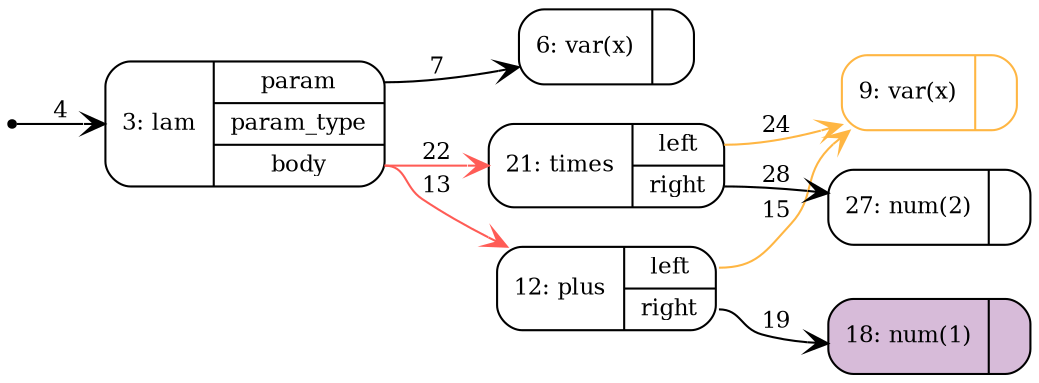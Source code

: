 digraph G {
   node [shape=Mrecord,fontsize=11,ranksep=0];
   edge [arrowhead=vee,fontsize=11,weight=2];
   rankdir = LR;
   {rank=min; n0 [shape=point]};
   n0 [label="{0: root|{<root> root}}",style=filled,fillcolor=black,color=black];
n3 [label="{3: lam|{<param> param|<param_type> param_type|<body> body}}",style=filled,fillcolor=white,color=black];
n6 [label="{6: var(x)|{}}",style=filled,fillcolor=white,color=black];
n9 [label="{9: var(x)|{}}",style=filled,fillcolor=white,color="#FFB643"];
n12 [label="{12: plus|{<left> left|<right> right}}",style=filled,fillcolor=white,color=black];
n18 [label="{18: num(1)|{}}",style=filled,fillcolor="#D7BBD9",color=black];
n21 [label="{21: times|{<left> left|<right> right}}",style=filled,fillcolor=white,color=black];
n27 [label="{27: num(2)|{}}",style=filled,fillcolor=white,color=black];
n21:right -> n27 [color=black,label="28",edgeURL="#",edgetooltip="id: 28\nsource: 21\nindex: Lang.Index.Exp_times_right\ntarget: 27",labeltooltip="id: 28\nsource: 21\nindex: Lang.Index.Exp_times_right\ntarget: 27"];
n21:left -> n9 [color="#FFB643",label="24",edgeURL="#",edgetooltip="id: 24\nsource: 21\nindex: Lang.Index.Exp_times_left\ntarget: 9",labeltooltip="id: 24\nsource: 21\nindex: Lang.Index.Exp_times_left\ntarget: 9"];
n3:body -> n21 [color="#FF5C56",label="22",edgeURL="#",edgetooltip="id: 22\nsource: 3\nindex: Lang.Index.Exp_lam_body\ntarget: 21",labeltooltip="id: 22\nsource: 3\nindex: Lang.Index.Exp_lam_body\ntarget: 21"];
n12:right -> n18 [color=black,label="19",edgeURL="#",edgetooltip="id: 19\nsource: 12\nindex: Lang.Index.Exp_plus_right\ntarget: 18",labeltooltip="id: 19\nsource: 12\nindex: Lang.Index.Exp_plus_right\ntarget: 18"];
n12:left -> n9 [color="#FFB643",label="15",edgeURL="#",edgetooltip="id: 15\nsource: 12\nindex: Lang.Index.Exp_plus_left\ntarget: 9",labeltooltip="id: 15\nsource: 12\nindex: Lang.Index.Exp_plus_left\ntarget: 9"];
n3:body -> n12 [color="#FF5C56",label="13",edgeURL="#",edgetooltip="id: 13\nsource: 3\nindex: Lang.Index.Exp_lam_body\ntarget: 12",labeltooltip="id: 13\nsource: 3\nindex: Lang.Index.Exp_lam_body\ntarget: 12"];
n3:param -> n6 [color=black,label="7",edgeURL="#",edgetooltip="id: 7\nsource: 3\nindex: Lang.Index.Exp_lam_param\ntarget: 6",labeltooltip="id: 7\nsource: 3\nindex: Lang.Index.Exp_lam_param\ntarget: 6"];
n0:root -> n3 [color=black,label="4",edgeURL="#",edgetooltip="id: 4\nsource: 0\nindex: Lang.Index.Root_root_root\ntarget: 3",labeltooltip="id: 4\nsource: 0\nindex: Lang.Index.Root_root_root\ntarget: 3"]}